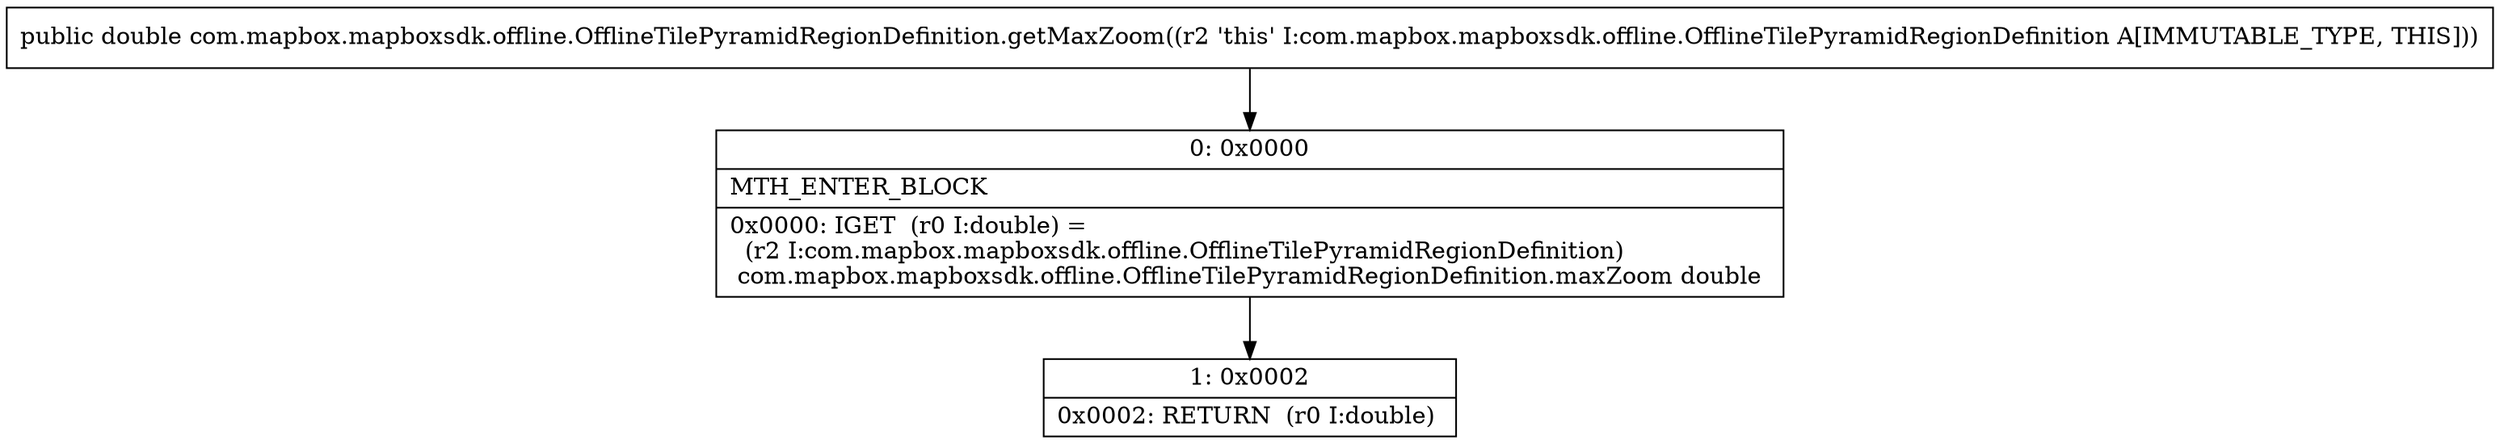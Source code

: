 digraph "CFG forcom.mapbox.mapboxsdk.offline.OfflineTilePyramidRegionDefinition.getMaxZoom()D" {
Node_0 [shape=record,label="{0\:\ 0x0000|MTH_ENTER_BLOCK\l|0x0000: IGET  (r0 I:double) = \l  (r2 I:com.mapbox.mapboxsdk.offline.OfflineTilePyramidRegionDefinition)\l com.mapbox.mapboxsdk.offline.OfflineTilePyramidRegionDefinition.maxZoom double \l}"];
Node_1 [shape=record,label="{1\:\ 0x0002|0x0002: RETURN  (r0 I:double) \l}"];
MethodNode[shape=record,label="{public double com.mapbox.mapboxsdk.offline.OfflineTilePyramidRegionDefinition.getMaxZoom((r2 'this' I:com.mapbox.mapboxsdk.offline.OfflineTilePyramidRegionDefinition A[IMMUTABLE_TYPE, THIS])) }"];
MethodNode -> Node_0;
Node_0 -> Node_1;
}

